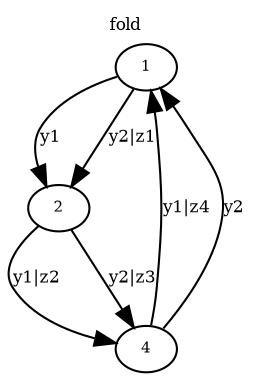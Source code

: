 digraph fold {
"H2v1" [label="1",fontsize=7,width=.01,height=.01];
"H2v1" -> "H2v2" [label="y1",fontsize=8];
"H2v1" -> "H2v2" [label="y2|z1",fontsize=8];
"H2v2" [label="2",fontsize=7,width=.01,height=.01];
"H2v2" -> "H2v4" [label="y1|z2",fontsize=8];
"H2v2" -> "H2v4" [label="y2|z3",fontsize=8];
"H2v4" [label="4",fontsize=7,width=.01,height=.01];
"H2v4" -> "H2v1" [label="y1|z4",fontsize=8];
"H2v4" -> "H2v1" [label="y2",fontsize=8];labelloc="t";fontsize=8;label= "fold" ;}